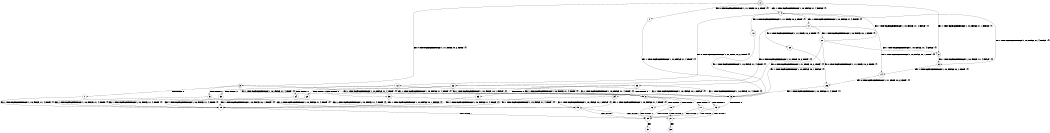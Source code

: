 digraph BCG {
size = "7, 10.5";
center = TRUE;
node [shape = circle];
0 [peripheries = 2];
0 -> 1 [label = "EX !0 !ATOMIC_EXCH_BRANCH (1, +1, TRUE, +0, 2, TRUE) !{}"];
0 -> 2 [label = "EX !1 !ATOMIC_EXCH_BRANCH (1, +0, FALSE, +1, 4, FALSE) !{}"];
0 -> 3 [label = "EX !0 !ATOMIC_EXCH_BRANCH (1, +1, TRUE, +0, 2, TRUE) !{}"];
0 -> 4 [label = "EX !1 !ATOMIC_EXCH_BRANCH (1, +0, FALSE, +1, 4, FALSE) !{}"];
1 -> 5 [label = "EX !1 !ATOMIC_EXCH_BRANCH (1, +0, FALSE, +1, 4, TRUE) !{}"];
2 -> 6 [label = "EX !1 !ATOMIC_EXCH_BRANCH (1, +0, FALSE, +1, 4, FALSE) !{}"];
3 -> 5 [label = "EX !1 !ATOMIC_EXCH_BRANCH (1, +0, FALSE, +1, 4, TRUE) !{}"];
3 -> 7 [label = "TERMINATE !0"];
3 -> 8 [label = "EX !1 !ATOMIC_EXCH_BRANCH (1, +0, FALSE, +1, 4, TRUE) !{}"];
3 -> 9 [label = "TERMINATE !0"];
4 -> 6 [label = "EX !1 !ATOMIC_EXCH_BRANCH (1, +0, FALSE, +1, 4, FALSE) !{}"];
4 -> 10 [label = "EX !0 !ATOMIC_EXCH_BRANCH (1, +1, TRUE, +0, 2, TRUE) !{}"];
4 -> 11 [label = "EX !1 !ATOMIC_EXCH_BRANCH (1, +0, FALSE, +1, 4, FALSE) !{}"];
4 -> 12 [label = "EX !0 !ATOMIC_EXCH_BRANCH (1, +1, TRUE, +0, 2, TRUE) !{}"];
5 -> 13 [label = "TERMINATE !0"];
6 -> 14 [label = "EX !1 !ATOMIC_EXCH_BRANCH (1, +0, FALSE, +0, 1, TRUE) !{}"];
7 -> 15 [label = "EX !1 !ATOMIC_EXCH_BRANCH (1, +0, FALSE, +1, 4, TRUE) !{}"];
8 -> 13 [label = "TERMINATE !0"];
8 -> 16 [label = "TERMINATE !1"];
8 -> 17 [label = "TERMINATE !0"];
8 -> 18 [label = "TERMINATE !1"];
9 -> 15 [label = "EX !1 !ATOMIC_EXCH_BRANCH (1, +0, FALSE, +1, 4, TRUE) !{}"];
9 -> 19 [label = "EX !1 !ATOMIC_EXCH_BRANCH (1, +0, FALSE, +1, 4, TRUE) !{}"];
10 -> 5 [label = "EX !1 !ATOMIC_EXCH_BRANCH (1, +0, FALSE, +1, 4, TRUE) !{}"];
11 -> 14 [label = "EX !1 !ATOMIC_EXCH_BRANCH (1, +0, FALSE, +0, 1, TRUE) !{}"];
11 -> 20 [label = "EX !0 !ATOMIC_EXCH_BRANCH (1, +1, TRUE, +0, 2, TRUE) !{}"];
11 -> 21 [label = "EX !1 !ATOMIC_EXCH_BRANCH (1, +0, FALSE, +0, 1, TRUE) !{}"];
11 -> 22 [label = "EX !0 !ATOMIC_EXCH_BRANCH (1, +1, TRUE, +0, 2, TRUE) !{}"];
12 -> 5 [label = "EX !1 !ATOMIC_EXCH_BRANCH (1, +0, FALSE, +1, 4, TRUE) !{}"];
12 -> 23 [label = "TERMINATE !0"];
12 -> 8 [label = "EX !1 !ATOMIC_EXCH_BRANCH (1, +0, FALSE, +1, 4, TRUE) !{}"];
12 -> 24 [label = "TERMINATE !0"];
13 -> 25 [label = "TERMINATE !1"];
14 -> 26 [label = "EX !0 !ATOMIC_EXCH_BRANCH (1, +1, TRUE, +0, 2, TRUE) !{}"];
15 -> 25 [label = "TERMINATE !1"];
16 -> 25 [label = "TERMINATE !0"];
17 -> 25 [label = "TERMINATE !1"];
17 -> 27 [label = "TERMINATE !1"];
18 -> 25 [label = "TERMINATE !0"];
18 -> 27 [label = "TERMINATE !0"];
19 -> 25 [label = "TERMINATE !1"];
19 -> 27 [label = "TERMINATE !1"];
20 -> 5 [label = "EX !1 !ATOMIC_EXCH_BRANCH (1, +0, FALSE, +0, 1, FALSE) !{}"];
21 -> 2 [label = "EX !1 !ATOMIC_EXCH_BRANCH (1, +0, FALSE, +1, 4, FALSE) !{}"];
21 -> 26 [label = "EX !0 !ATOMIC_EXCH_BRANCH (1, +1, TRUE, +0, 2, TRUE) !{}"];
21 -> 4 [label = "EX !1 !ATOMIC_EXCH_BRANCH (1, +0, FALSE, +1, 4, FALSE) !{}"];
21 -> 28 [label = "EX !0 !ATOMIC_EXCH_BRANCH (1, +1, TRUE, +0, 2, TRUE) !{}"];
22 -> 5 [label = "EX !1 !ATOMIC_EXCH_BRANCH (1, +0, FALSE, +0, 1, FALSE) !{}"];
22 -> 29 [label = "TERMINATE !0"];
22 -> 8 [label = "EX !1 !ATOMIC_EXCH_BRANCH (1, +0, FALSE, +0, 1, FALSE) !{}"];
22 -> 30 [label = "TERMINATE !0"];
23 -> 15 [label = "EX !1 !ATOMIC_EXCH_BRANCH (1, +0, FALSE, +1, 4, TRUE) !{}"];
24 -> 15 [label = "EX !1 !ATOMIC_EXCH_BRANCH (1, +0, FALSE, +1, 4, TRUE) !{}"];
24 -> 19 [label = "EX !1 !ATOMIC_EXCH_BRANCH (1, +0, FALSE, +1, 4, TRUE) !{}"];
25 -> 31 [label = "exit"];
26 -> 5 [label = "EX !1 !ATOMIC_EXCH_BRANCH (1, +0, FALSE, +1, 4, TRUE) !{}"];
27 -> 32 [label = "exit"];
28 -> 5 [label = "EX !1 !ATOMIC_EXCH_BRANCH (1, +0, FALSE, +1, 4, TRUE) !{}"];
28 -> 33 [label = "TERMINATE !0"];
28 -> 8 [label = "EX !1 !ATOMIC_EXCH_BRANCH (1, +0, FALSE, +1, 4, TRUE) !{}"];
28 -> 34 [label = "TERMINATE !0"];
29 -> 15 [label = "EX !1 !ATOMIC_EXCH_BRANCH (1, +0, FALSE, +0, 1, FALSE) !{}"];
30 -> 15 [label = "EX !1 !ATOMIC_EXCH_BRANCH (1, +0, FALSE, +0, 1, FALSE) !{}"];
30 -> 19 [label = "EX !1 !ATOMIC_EXCH_BRANCH (1, +0, FALSE, +0, 1, FALSE) !{}"];
33 -> 15 [label = "EX !1 !ATOMIC_EXCH_BRANCH (1, +0, FALSE, +1, 4, TRUE) !{}"];
34 -> 15 [label = "EX !1 !ATOMIC_EXCH_BRANCH (1, +0, FALSE, +1, 4, TRUE) !{}"];
34 -> 19 [label = "EX !1 !ATOMIC_EXCH_BRANCH (1, +0, FALSE, +1, 4, TRUE) !{}"];
}

